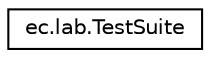 digraph "Graphical Class Hierarchy"
{
  edge [fontname="Helvetica",fontsize="10",labelfontname="Helvetica",labelfontsize="10"];
  node [fontname="Helvetica",fontsize="10",shape=record];
  rankdir="LR";
  Node0 [label="ec.lab.TestSuite",height=0.2,width=0.4,color="black", fillcolor="white", style="filled",URL="$classec_1_1lab_1_1_test_suite.html"];
}
